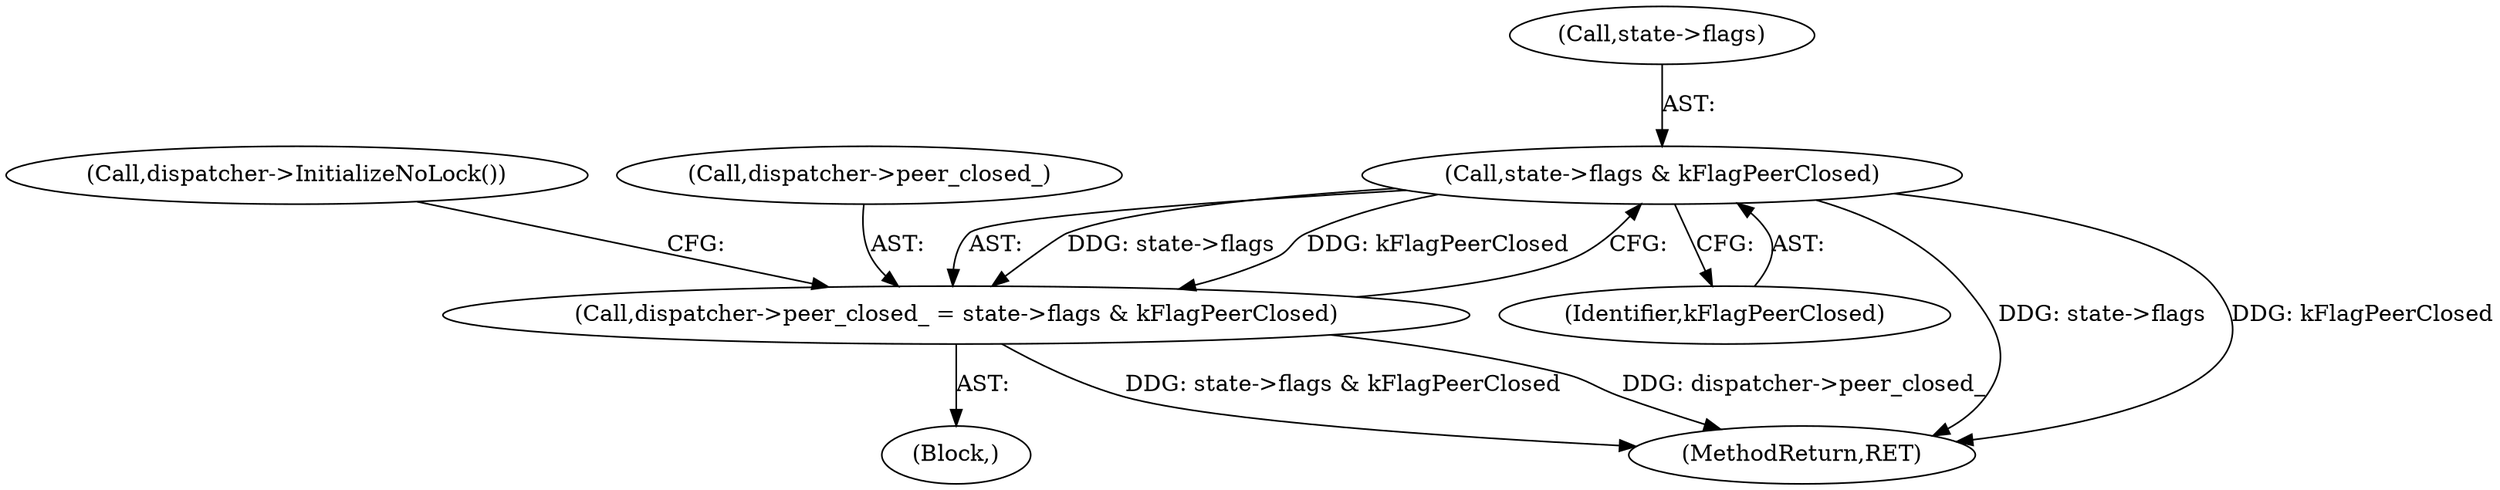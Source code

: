 digraph "0_Chrome_66e24a8793615bd9d5c238b1745b093090e1f72d@pointer" {
"1000253" [label="(Call,state->flags & kFlagPeerClosed)"];
"1000249" [label="(Call,dispatcher->peer_closed_ = state->flags & kFlagPeerClosed)"];
"1000224" [label="(Block,)"];
"1000260" [label="(Call,dispatcher->InitializeNoLock())"];
"1000250" [label="(Call,dispatcher->peer_closed_)"];
"1000254" [label="(Call,state->flags)"];
"1000257" [label="(Identifier,kFlagPeerClosed)"];
"1000253" [label="(Call,state->flags & kFlagPeerClosed)"];
"1000266" [label="(MethodReturn,RET)"];
"1000249" [label="(Call,dispatcher->peer_closed_ = state->flags & kFlagPeerClosed)"];
"1000253" -> "1000249"  [label="AST: "];
"1000253" -> "1000257"  [label="CFG: "];
"1000254" -> "1000253"  [label="AST: "];
"1000257" -> "1000253"  [label="AST: "];
"1000249" -> "1000253"  [label="CFG: "];
"1000253" -> "1000266"  [label="DDG: state->flags"];
"1000253" -> "1000266"  [label="DDG: kFlagPeerClosed"];
"1000253" -> "1000249"  [label="DDG: state->flags"];
"1000253" -> "1000249"  [label="DDG: kFlagPeerClosed"];
"1000249" -> "1000224"  [label="AST: "];
"1000250" -> "1000249"  [label="AST: "];
"1000260" -> "1000249"  [label="CFG: "];
"1000249" -> "1000266"  [label="DDG: state->flags & kFlagPeerClosed"];
"1000249" -> "1000266"  [label="DDG: dispatcher->peer_closed_"];
}
